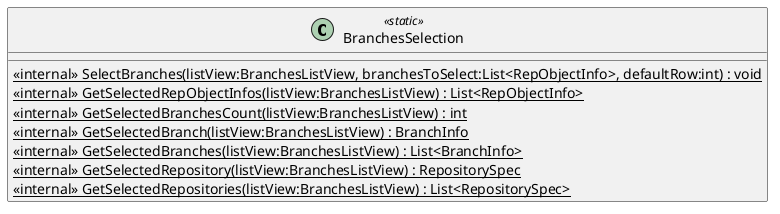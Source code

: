 @startuml
class BranchesSelection <<static>> {
    <<internal>> {static} SelectBranches(listView:BranchesListView, branchesToSelect:List<RepObjectInfo>, defaultRow:int) : void
    <<internal>> {static} GetSelectedRepObjectInfos(listView:BranchesListView) : List<RepObjectInfo>
    <<internal>> {static} GetSelectedBranchesCount(listView:BranchesListView) : int
    <<internal>> {static} GetSelectedBranch(listView:BranchesListView) : BranchInfo
    <<internal>> {static} GetSelectedBranches(listView:BranchesListView) : List<BranchInfo>
    <<internal>> {static} GetSelectedRepository(listView:BranchesListView) : RepositorySpec
    <<internal>> {static} GetSelectedRepositories(listView:BranchesListView) : List<RepositorySpec>
}
@enduml
